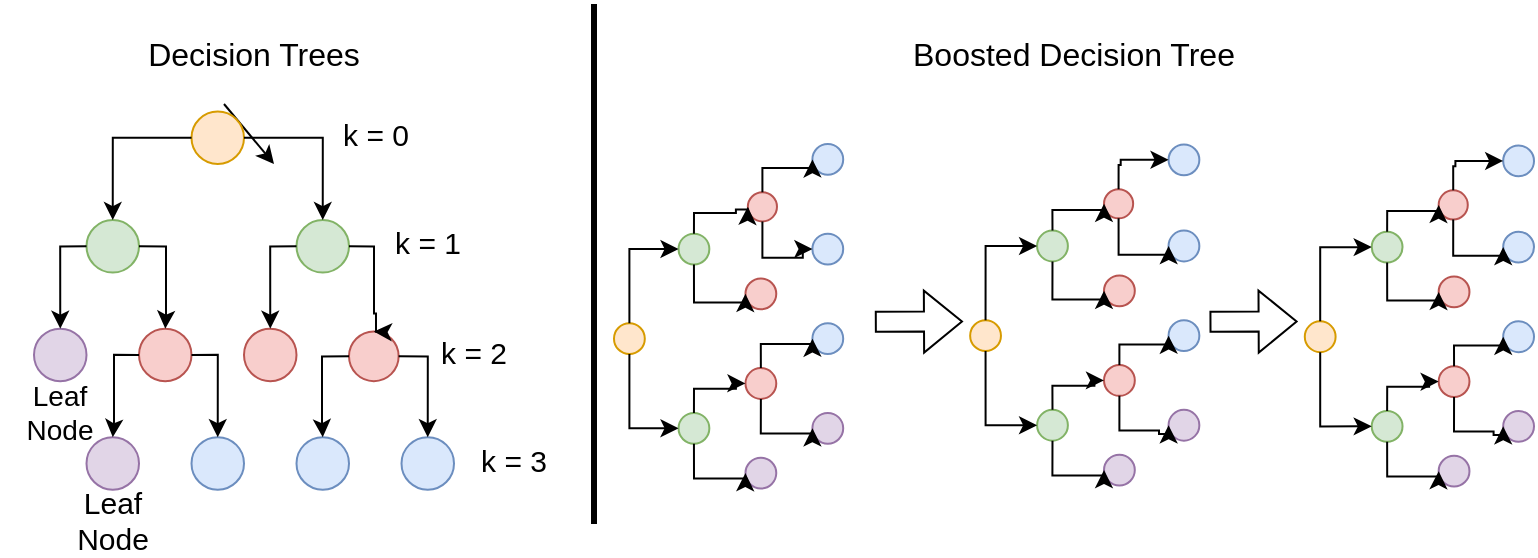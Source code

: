 <mxfile version="16.6.4" type="device"><diagram id="HzwsQO6eCA84i159iMPD" name="Page-1"><mxGraphModel dx="788" dy="533" grid="1" gridSize="10" guides="1" tooltips="1" connect="1" arrows="1" fold="1" page="1" pageScale="1" pageWidth="2339" pageHeight="3300" math="0" shadow="0"><root><mxCell id="0"/><mxCell id="1" parent="0"/><mxCell id="BdnCypoB5r8e5mtQJLkj-10" value="" style="endArrow=classic;html=1;rounded=0;exitX=0.5;exitY=1;exitDx=0;exitDy=0;entryX=0.5;entryY=0;entryDx=0;entryDy=0;" edge="1" parent="1" target="BdnCypoB5r8e5mtQJLkj-3"><mxGeometry width="50" height="50" relative="1" as="geometry"><mxPoint x="125" y="60" as="sourcePoint"/><mxPoint x="150" y="90" as="targetPoint"/></mxGeometry></mxCell><mxCell id="BdnCypoB5r8e5mtQJLkj-193" value="" style="group" vertex="1" connectable="0" parent="1"><mxGeometry x="320" y="80" width="460" height="179.07" as="geometry"/></mxCell><mxCell id="BdnCypoB5r8e5mtQJLkj-169" value="" style="shape=flexArrow;endArrow=classic;html=1;rounded=0;fontSize=14;" edge="1" parent="BdnCypoB5r8e5mtQJLkj-193"><mxGeometry width="50" height="50" relative="1" as="geometry"><mxPoint x="130.414" y="88.906" as="sourcePoint"/><mxPoint x="174.491" y="88.716" as="targetPoint"/></mxGeometry></mxCell><mxCell id="BdnCypoB5r8e5mtQJLkj-192" value="" style="shape=flexArrow;endArrow=classic;html=1;rounded=0;fontSize=14;" edge="1" parent="BdnCypoB5r8e5mtQJLkj-193"><mxGeometry width="50" height="50" relative="1" as="geometry"><mxPoint x="297.735" y="88.906" as="sourcePoint"/><mxPoint x="341.812" y="88.716" as="targetPoint"/></mxGeometry></mxCell><mxCell id="BdnCypoB5r8e5mtQJLkj-51" value="" style="ellipse;whiteSpace=wrap;html=1;aspect=fixed;fillColor=#ffe6cc;strokeColor=#d79b00;container=0;rotation=-90;" vertex="1" parent="BdnCypoB5r8e5mtQJLkj-193"><mxGeometry y="89.63" width="15.405" height="15.405" as="geometry"/></mxCell><mxCell id="BdnCypoB5r8e5mtQJLkj-52" value="" style="ellipse;whiteSpace=wrap;html=1;aspect=fixed;fillColor=#d5e8d4;strokeColor=#82b366;container=0;rotation=-90;" vertex="1" parent="BdnCypoB5r8e5mtQJLkj-193"><mxGeometry x="32.269" y="134.445" width="15.405" height="15.405" as="geometry"/></mxCell><mxCell id="BdnCypoB5r8e5mtQJLkj-53" style="edgeStyle=orthogonalEdgeStyle;rounded=0;orthogonalLoop=1;jettySize=auto;html=1;exitX=0;exitY=0.5;exitDx=0;exitDy=0;entryX=0.5;entryY=0;entryDx=0;entryDy=0;" edge="1" parent="BdnCypoB5r8e5mtQJLkj-193" source="BdnCypoB5r8e5mtQJLkj-51" target="BdnCypoB5r8e5mtQJLkj-52"><mxGeometry relative="1" as="geometry"/></mxCell><mxCell id="BdnCypoB5r8e5mtQJLkj-54" value="" style="ellipse;whiteSpace=wrap;html=1;aspect=fixed;fillColor=#d5e8d4;strokeColor=#82b366;container=0;rotation=-90;" vertex="1" parent="BdnCypoB5r8e5mtQJLkj-193"><mxGeometry x="32.269" y="44.815" width="15.405" height="15.405" as="geometry"/></mxCell><mxCell id="BdnCypoB5r8e5mtQJLkj-55" style="edgeStyle=orthogonalEdgeStyle;rounded=0;orthogonalLoop=1;jettySize=auto;html=1;exitX=1;exitY=0.5;exitDx=0;exitDy=0;entryX=0.5;entryY=0;entryDx=0;entryDy=0;" edge="1" parent="BdnCypoB5r8e5mtQJLkj-193" source="BdnCypoB5r8e5mtQJLkj-51" target="BdnCypoB5r8e5mtQJLkj-54"><mxGeometry relative="1" as="geometry"/></mxCell><mxCell id="BdnCypoB5r8e5mtQJLkj-56" value="" style="ellipse;whiteSpace=wrap;html=1;aspect=fixed;fillColor=#e1d5e7;strokeColor=#9673a6;container=0;rotation=-90;" vertex="1" parent="BdnCypoB5r8e5mtQJLkj-193"><mxGeometry x="65.733" y="156.852" width="15.405" height="15.405" as="geometry"/></mxCell><mxCell id="BdnCypoB5r8e5mtQJLkj-57" style="edgeStyle=orthogonalEdgeStyle;rounded=0;orthogonalLoop=1;jettySize=auto;html=1;exitX=0;exitY=0.5;exitDx=0;exitDy=0;entryX=0.5;entryY=0;entryDx=0;entryDy=0;" edge="1" parent="BdnCypoB5r8e5mtQJLkj-193" source="BdnCypoB5r8e5mtQJLkj-52" target="BdnCypoB5r8e5mtQJLkj-56"><mxGeometry relative="1" as="geometry"><Array as="points"><mxPoint x="40.635" y="167.194"/></Array></mxGeometry></mxCell><mxCell id="BdnCypoB5r8e5mtQJLkj-58" value="" style="ellipse;whiteSpace=wrap;html=1;aspect=fixed;strokeColor=#b85450;fillColor=#f8cecc;container=0;rotation=-90;" vertex="1" parent="BdnCypoB5r8e5mtQJLkj-193"><mxGeometry x="65.733" y="112.037" width="15.405" height="15.405" as="geometry"/></mxCell><mxCell id="BdnCypoB5r8e5mtQJLkj-59" style="edgeStyle=orthogonalEdgeStyle;rounded=0;orthogonalLoop=1;jettySize=auto;html=1;exitX=1;exitY=0.5;exitDx=0;exitDy=0;entryX=0.5;entryY=0;entryDx=0;entryDy=0;" edge="1" parent="BdnCypoB5r8e5mtQJLkj-193" source="BdnCypoB5r8e5mtQJLkj-52" target="BdnCypoB5r8e5mtQJLkj-58"><mxGeometry relative="1" as="geometry"><Array as="points"><mxPoint x="40.635" y="122.379"/><mxPoint x="60.952" y="122.379"/></Array></mxGeometry></mxCell><mxCell id="BdnCypoB5r8e5mtQJLkj-60" value="" style="ellipse;whiteSpace=wrap;html=1;aspect=fixed;fillColor=#f8cecc;strokeColor=#b85450;container=0;rotation=-90;" vertex="1" parent="BdnCypoB5r8e5mtQJLkj-193"><mxGeometry x="65.733" y="67.222" width="15.405" height="15.405" as="geometry"/></mxCell><mxCell id="BdnCypoB5r8e5mtQJLkj-61" style="edgeStyle=orthogonalEdgeStyle;rounded=0;orthogonalLoop=1;jettySize=auto;html=1;exitX=0;exitY=0.5;exitDx=0;exitDy=0;entryX=0.5;entryY=0;entryDx=0;entryDy=0;" edge="1" parent="BdnCypoB5r8e5mtQJLkj-193" source="BdnCypoB5r8e5mtQJLkj-54" target="BdnCypoB5r8e5mtQJLkj-60"><mxGeometry relative="1" as="geometry"><Array as="points"><mxPoint x="40.635" y="79.288"/></Array></mxGeometry></mxCell><mxCell id="BdnCypoB5r8e5mtQJLkj-62" value="" style="ellipse;whiteSpace=wrap;html=1;aspect=fixed;fillColor=#f8cecc;strokeColor=#b85450;container=0;rotation=-90;" vertex="1" parent="BdnCypoB5r8e5mtQJLkj-193"><mxGeometry x="66.928" y="24.131" width="14.566" height="14.566" as="geometry"/></mxCell><mxCell id="BdnCypoB5r8e5mtQJLkj-63" style="edgeStyle=orthogonalEdgeStyle;rounded=0;orthogonalLoop=1;jettySize=auto;html=1;exitX=1;exitY=0.5;exitDx=0;exitDy=0;entryX=0.5;entryY=0;entryDx=0;entryDy=0;" edge="1" parent="BdnCypoB5r8e5mtQJLkj-193" source="BdnCypoB5r8e5mtQJLkj-54" target="BdnCypoB5r8e5mtQJLkj-62"><mxGeometry relative="1" as="geometry"><Array as="points"><mxPoint x="40.635" y="34.473"/><mxPoint x="60.952" y="34.473"/><mxPoint x="60.952" y="32.749"/></Array></mxGeometry></mxCell><mxCell id="BdnCypoB5r8e5mtQJLkj-64" value="" style="ellipse;whiteSpace=wrap;html=1;aspect=fixed;fillColor=#dae8fc;strokeColor=#6c8ebf;container=0;rotation=-90;" vertex="1" parent="BdnCypoB5r8e5mtQJLkj-193"><mxGeometry x="99.197" y="44.815" width="15.405" height="15.405" as="geometry"/></mxCell><mxCell id="BdnCypoB5r8e5mtQJLkj-65" style="edgeStyle=orthogonalEdgeStyle;rounded=0;orthogonalLoop=1;jettySize=auto;html=1;exitX=0;exitY=0.5;exitDx=0;exitDy=0;entryX=0.5;entryY=0;entryDx=0;entryDy=0;" edge="1" parent="BdnCypoB5r8e5mtQJLkj-193" source="BdnCypoB5r8e5mtQJLkj-62" target="BdnCypoB5r8e5mtQJLkj-64"><mxGeometry relative="1" as="geometry"><Array as="points"><mxPoint x="74.099" y="56.88"/><mxPoint x="94.417" y="56.88"/></Array></mxGeometry></mxCell><mxCell id="BdnCypoB5r8e5mtQJLkj-66" value="" style="ellipse;whiteSpace=wrap;html=1;aspect=fixed;fillColor=#dae8fc;strokeColor=#6c8ebf;container=0;rotation=-90;" vertex="1" parent="BdnCypoB5r8e5mtQJLkj-193"><mxGeometry x="99.197" y="-1.225e-14" width="15.405" height="15.405" as="geometry"/></mxCell><mxCell id="BdnCypoB5r8e5mtQJLkj-67" style="edgeStyle=orthogonalEdgeStyle;rounded=0;orthogonalLoop=1;jettySize=auto;html=1;exitX=1;exitY=0.5;exitDx=0;exitDy=0;entryX=0.5;entryY=0;entryDx=0;entryDy=0;" edge="1" parent="BdnCypoB5r8e5mtQJLkj-193" source="BdnCypoB5r8e5mtQJLkj-62" target="BdnCypoB5r8e5mtQJLkj-66"><mxGeometry relative="1" as="geometry"><Array as="points"><mxPoint x="74.099" y="12.066"/></Array></mxGeometry></mxCell><mxCell id="BdnCypoB5r8e5mtQJLkj-68" value="" style="ellipse;whiteSpace=wrap;html=1;aspect=fixed;fillColor=#e1d5e7;strokeColor=#9673a6;container=0;rotation=-90;" vertex="1" parent="BdnCypoB5r8e5mtQJLkj-193"><mxGeometry x="99.197" y="134.445" width="15.405" height="15.405" as="geometry"/></mxCell><mxCell id="BdnCypoB5r8e5mtQJLkj-69" style="edgeStyle=orthogonalEdgeStyle;rounded=0;orthogonalLoop=1;jettySize=auto;html=1;exitX=0;exitY=0.5;exitDx=0;exitDy=0;entryX=0.5;entryY=0;entryDx=0;entryDy=0;" edge="1" parent="BdnCypoB5r8e5mtQJLkj-193" source="BdnCypoB5r8e5mtQJLkj-58" target="BdnCypoB5r8e5mtQJLkj-68"><mxGeometry relative="1" as="geometry"><Array as="points"><mxPoint x="74.099" y="144.787"/><mxPoint x="94.417" y="144.787"/><mxPoint x="94.417" y="144.787"/></Array></mxGeometry></mxCell><mxCell id="BdnCypoB5r8e5mtQJLkj-70" value="" style="ellipse;whiteSpace=wrap;html=1;aspect=fixed;fillColor=#dae8fc;strokeColor=#6c8ebf;container=0;rotation=-90;" vertex="1" parent="BdnCypoB5r8e5mtQJLkj-193"><mxGeometry x="99.197" y="89.63" width="15.405" height="15.405" as="geometry"/></mxCell><mxCell id="BdnCypoB5r8e5mtQJLkj-71" style="edgeStyle=orthogonalEdgeStyle;rounded=0;orthogonalLoop=1;jettySize=auto;html=1;exitX=1;exitY=0.5;exitDx=0;exitDy=0;entryX=0.5;entryY=0;entryDx=0;entryDy=0;" edge="1" parent="BdnCypoB5r8e5mtQJLkj-193" source="BdnCypoB5r8e5mtQJLkj-58" target="BdnCypoB5r8e5mtQJLkj-70"><mxGeometry relative="1" as="geometry"><Array as="points"><mxPoint x="74.099" y="99.972"/></Array></mxGeometry></mxCell><mxCell id="BdnCypoB5r8e5mtQJLkj-126" value="" style="ellipse;whiteSpace=wrap;html=1;aspect=fixed;fillColor=#ffe6cc;strokeColor=#d79b00;rotation=-90;container=0;" vertex="1" parent="BdnCypoB5r8e5mtQJLkj-193"><mxGeometry x="178.077" y="88.113" width="15.405" height="15.405" as="geometry"/></mxCell><mxCell id="BdnCypoB5r8e5mtQJLkj-127" value="" style="ellipse;whiteSpace=wrap;html=1;aspect=fixed;fillColor=#d5e8d4;strokeColor=#82b366;rotation=-90;container=0;" vertex="1" parent="BdnCypoB5r8e5mtQJLkj-193"><mxGeometry x="211.541" y="132.928" width="15.405" height="15.405" as="geometry"/></mxCell><mxCell id="BdnCypoB5r8e5mtQJLkj-128" style="edgeStyle=orthogonalEdgeStyle;rounded=0;orthogonalLoop=1;jettySize=auto;html=1;exitX=0;exitY=0.5;exitDx=0;exitDy=0;entryX=0.5;entryY=0;entryDx=0;entryDy=0;" edge="1" parent="BdnCypoB5r8e5mtQJLkj-193" source="BdnCypoB5r8e5mtQJLkj-126" target="BdnCypoB5r8e5mtQJLkj-127"><mxGeometry relative="1" as="geometry"/></mxCell><mxCell id="BdnCypoB5r8e5mtQJLkj-129" value="" style="ellipse;whiteSpace=wrap;html=1;aspect=fixed;fillColor=#d5e8d4;strokeColor=#82b366;rotation=-90;container=0;" vertex="1" parent="BdnCypoB5r8e5mtQJLkj-193"><mxGeometry x="211.541" y="43.298" width="15.405" height="15.405" as="geometry"/></mxCell><mxCell id="BdnCypoB5r8e5mtQJLkj-130" style="edgeStyle=orthogonalEdgeStyle;rounded=0;orthogonalLoop=1;jettySize=auto;html=1;exitX=1;exitY=0.5;exitDx=0;exitDy=0;entryX=0.5;entryY=0;entryDx=0;entryDy=0;" edge="1" parent="BdnCypoB5r8e5mtQJLkj-193" source="BdnCypoB5r8e5mtQJLkj-126" target="BdnCypoB5r8e5mtQJLkj-129"><mxGeometry relative="1" as="geometry"/></mxCell><mxCell id="BdnCypoB5r8e5mtQJLkj-131" value="" style="ellipse;whiteSpace=wrap;html=1;aspect=fixed;fillColor=#e1d5e7;strokeColor=#9673a6;rotation=-90;container=0;" vertex="1" parent="BdnCypoB5r8e5mtQJLkj-193"><mxGeometry x="245.005" y="155.335" width="15.405" height="15.405" as="geometry"/></mxCell><mxCell id="BdnCypoB5r8e5mtQJLkj-132" style="edgeStyle=orthogonalEdgeStyle;rounded=0;orthogonalLoop=1;jettySize=auto;html=1;exitX=0;exitY=0.5;exitDx=0;exitDy=0;entryX=0.5;entryY=0;entryDx=0;entryDy=0;" edge="1" parent="BdnCypoB5r8e5mtQJLkj-193" source="BdnCypoB5r8e5mtQJLkj-127" target="BdnCypoB5r8e5mtQJLkj-131"><mxGeometry relative="1" as="geometry"><Array as="points"><mxPoint x="219.907" y="165.677"/></Array></mxGeometry></mxCell><mxCell id="BdnCypoB5r8e5mtQJLkj-133" value="" style="ellipse;whiteSpace=wrap;html=1;aspect=fixed;strokeColor=#b85450;fillColor=#f8cecc;rotation=-90;container=0;" vertex="1" parent="BdnCypoB5r8e5mtQJLkj-193"><mxGeometry x="245.005" y="110.52" width="15.405" height="15.405" as="geometry"/></mxCell><mxCell id="BdnCypoB5r8e5mtQJLkj-134" style="edgeStyle=orthogonalEdgeStyle;rounded=0;orthogonalLoop=1;jettySize=auto;html=1;exitX=1;exitY=0.5;exitDx=0;exitDy=0;entryX=0.5;entryY=0;entryDx=0;entryDy=0;" edge="1" parent="BdnCypoB5r8e5mtQJLkj-193" source="BdnCypoB5r8e5mtQJLkj-127" target="BdnCypoB5r8e5mtQJLkj-133"><mxGeometry relative="1" as="geometry"><Array as="points"><mxPoint x="219.907" y="120.862"/><mxPoint x="240.224" y="120.862"/></Array></mxGeometry></mxCell><mxCell id="BdnCypoB5r8e5mtQJLkj-135" value="" style="ellipse;whiteSpace=wrap;html=1;aspect=fixed;fillColor=#f8cecc;strokeColor=#b85450;rotation=-90;container=0;" vertex="1" parent="BdnCypoB5r8e5mtQJLkj-193"><mxGeometry x="245.005" y="65.706" width="15.405" height="15.405" as="geometry"/></mxCell><mxCell id="BdnCypoB5r8e5mtQJLkj-136" style="edgeStyle=orthogonalEdgeStyle;rounded=0;orthogonalLoop=1;jettySize=auto;html=1;exitX=0;exitY=0.5;exitDx=0;exitDy=0;entryX=0.5;entryY=0;entryDx=0;entryDy=0;" edge="1" parent="BdnCypoB5r8e5mtQJLkj-193" source="BdnCypoB5r8e5mtQJLkj-129" target="BdnCypoB5r8e5mtQJLkj-135"><mxGeometry relative="1" as="geometry"><Array as="points"><mxPoint x="219.907" y="77.771"/></Array></mxGeometry></mxCell><mxCell id="BdnCypoB5r8e5mtQJLkj-137" value="" style="ellipse;whiteSpace=wrap;html=1;aspect=fixed;fillColor=#f8cecc;strokeColor=#b85450;rotation=-90;container=0;" vertex="1" parent="BdnCypoB5r8e5mtQJLkj-193"><mxGeometry x="245.005" y="22.614" width="14.566" height="14.566" as="geometry"/></mxCell><mxCell id="BdnCypoB5r8e5mtQJLkj-138" style="edgeStyle=orthogonalEdgeStyle;rounded=0;orthogonalLoop=1;jettySize=auto;html=1;exitX=1;exitY=0.5;exitDx=0;exitDy=0;entryX=0.5;entryY=0;entryDx=0;entryDy=0;" edge="1" parent="BdnCypoB5r8e5mtQJLkj-193" source="BdnCypoB5r8e5mtQJLkj-129" target="BdnCypoB5r8e5mtQJLkj-137"><mxGeometry relative="1" as="geometry"><Array as="points"><mxPoint x="219.907" y="32.956"/><mxPoint x="240.224" y="32.956"/><mxPoint x="240.224" y="32.956"/></Array></mxGeometry></mxCell><mxCell id="BdnCypoB5r8e5mtQJLkj-139" value="" style="ellipse;whiteSpace=wrap;html=1;aspect=fixed;fillColor=#dae8fc;strokeColor=#6c8ebf;rotation=-90;container=0;" vertex="1" parent="BdnCypoB5r8e5mtQJLkj-193"><mxGeometry x="277.274" y="43.298" width="15.405" height="15.405" as="geometry"/></mxCell><mxCell id="BdnCypoB5r8e5mtQJLkj-140" style="edgeStyle=orthogonalEdgeStyle;rounded=0;orthogonalLoop=1;jettySize=auto;html=1;exitX=0;exitY=0.5;exitDx=0;exitDy=0;entryX=0.5;entryY=0;entryDx=0;entryDy=0;" edge="1" parent="BdnCypoB5r8e5mtQJLkj-193" source="BdnCypoB5r8e5mtQJLkj-137" target="BdnCypoB5r8e5mtQJLkj-139"><mxGeometry relative="1" as="geometry"><Array as="points"><mxPoint x="253.371" y="55.364"/><mxPoint x="272.493" y="55.364"/></Array></mxGeometry></mxCell><mxCell id="BdnCypoB5r8e5mtQJLkj-141" value="" style="ellipse;whiteSpace=wrap;html=1;aspect=fixed;fillColor=#dae8fc;strokeColor=#6c8ebf;rotation=-90;container=0;" vertex="1" parent="BdnCypoB5r8e5mtQJLkj-193"><mxGeometry x="277.274" y="0.207" width="15.405" height="15.405" as="geometry"/></mxCell><mxCell id="BdnCypoB5r8e5mtQJLkj-142" style="edgeStyle=orthogonalEdgeStyle;rounded=0;orthogonalLoop=1;jettySize=auto;html=1;exitX=1;exitY=0.5;exitDx=0;exitDy=0;entryX=0.5;entryY=0;entryDx=0;entryDy=0;" edge="1" parent="BdnCypoB5r8e5mtQJLkj-193" source="BdnCypoB5r8e5mtQJLkj-137" target="BdnCypoB5r8e5mtQJLkj-141"><mxGeometry relative="1" as="geometry"><Array as="points"><mxPoint x="253.371" y="10.549"/></Array></mxGeometry></mxCell><mxCell id="BdnCypoB5r8e5mtQJLkj-143" value="" style="ellipse;whiteSpace=wrap;html=1;aspect=fixed;fillColor=#e1d5e7;strokeColor=#9673a6;rotation=-90;container=0;" vertex="1" parent="BdnCypoB5r8e5mtQJLkj-193"><mxGeometry x="277.274" y="132.928" width="15.405" height="15.405" as="geometry"/></mxCell><mxCell id="BdnCypoB5r8e5mtQJLkj-144" style="edgeStyle=orthogonalEdgeStyle;rounded=0;orthogonalLoop=1;jettySize=auto;html=1;exitX=0;exitY=0.5;exitDx=0;exitDy=0;entryX=0.5;entryY=0;entryDx=0;entryDy=0;" edge="1" parent="BdnCypoB5r8e5mtQJLkj-193" source="BdnCypoB5r8e5mtQJLkj-133" target="BdnCypoB5r8e5mtQJLkj-143"><mxGeometry relative="1" as="geometry"><Array as="points"><mxPoint x="253.371" y="143.27"/><mxPoint x="272.493" y="143.27"/><mxPoint x="272.493" y="144.993"/></Array></mxGeometry></mxCell><mxCell id="BdnCypoB5r8e5mtQJLkj-145" value="" style="ellipse;whiteSpace=wrap;html=1;aspect=fixed;fillColor=#dae8fc;strokeColor=#6c8ebf;rotation=-90;container=0;" vertex="1" parent="BdnCypoB5r8e5mtQJLkj-193"><mxGeometry x="277.274" y="88.113" width="15.405" height="15.405" as="geometry"/></mxCell><mxCell id="BdnCypoB5r8e5mtQJLkj-146" style="edgeStyle=orthogonalEdgeStyle;rounded=0;orthogonalLoop=1;jettySize=auto;html=1;exitX=1;exitY=0.5;exitDx=0;exitDy=0;entryX=0.5;entryY=0;entryDx=0;entryDy=0;" edge="1" parent="BdnCypoB5r8e5mtQJLkj-193" source="BdnCypoB5r8e5mtQJLkj-133" target="BdnCypoB5r8e5mtQJLkj-145"><mxGeometry relative="1" as="geometry"><Array as="points"><mxPoint x="253.371" y="100.179"/></Array></mxGeometry></mxCell><mxCell id="BdnCypoB5r8e5mtQJLkj-148" value="" style="ellipse;whiteSpace=wrap;html=1;aspect=fixed;fillColor=#ffe6cc;strokeColor=#d79b00;rotation=-90;container=0;" vertex="1" parent="BdnCypoB5r8e5mtQJLkj-193"><mxGeometry x="345.397" y="88.665" width="15.405" height="15.405" as="geometry"/></mxCell><mxCell id="BdnCypoB5r8e5mtQJLkj-149" value="" style="ellipse;whiteSpace=wrap;html=1;aspect=fixed;fillColor=#d5e8d4;strokeColor=#82b366;rotation=-90;container=0;" vertex="1" parent="BdnCypoB5r8e5mtQJLkj-193"><mxGeometry x="378.861" y="133.479" width="15.405" height="15.405" as="geometry"/></mxCell><mxCell id="BdnCypoB5r8e5mtQJLkj-150" style="edgeStyle=orthogonalEdgeStyle;rounded=0;orthogonalLoop=1;jettySize=auto;html=1;exitX=0;exitY=0.5;exitDx=0;exitDy=0;entryX=0.5;entryY=0;entryDx=0;entryDy=0;" edge="1" parent="BdnCypoB5r8e5mtQJLkj-193" source="BdnCypoB5r8e5mtQJLkj-148" target="BdnCypoB5r8e5mtQJLkj-149"><mxGeometry relative="1" as="geometry"/></mxCell><mxCell id="BdnCypoB5r8e5mtQJLkj-151" value="" style="ellipse;whiteSpace=wrap;html=1;aspect=fixed;fillColor=#d5e8d4;strokeColor=#82b366;rotation=-90;container=0;" vertex="1" parent="BdnCypoB5r8e5mtQJLkj-193"><mxGeometry x="378.861" y="43.85" width="15.405" height="15.405" as="geometry"/></mxCell><mxCell id="BdnCypoB5r8e5mtQJLkj-152" style="edgeStyle=orthogonalEdgeStyle;rounded=0;orthogonalLoop=1;jettySize=auto;html=1;exitX=1;exitY=0.5;exitDx=0;exitDy=0;entryX=0.5;entryY=0;entryDx=0;entryDy=0;" edge="1" parent="BdnCypoB5r8e5mtQJLkj-193" source="BdnCypoB5r8e5mtQJLkj-148" target="BdnCypoB5r8e5mtQJLkj-151"><mxGeometry relative="1" as="geometry"/></mxCell><mxCell id="BdnCypoB5r8e5mtQJLkj-153" value="" style="ellipse;whiteSpace=wrap;html=1;aspect=fixed;fillColor=#e1d5e7;strokeColor=#9673a6;rotation=-90;container=0;" vertex="1" parent="BdnCypoB5r8e5mtQJLkj-193"><mxGeometry x="412.326" y="155.887" width="15.405" height="15.405" as="geometry"/></mxCell><mxCell id="BdnCypoB5r8e5mtQJLkj-154" style="edgeStyle=orthogonalEdgeStyle;rounded=0;orthogonalLoop=1;jettySize=auto;html=1;exitX=0;exitY=0.5;exitDx=0;exitDy=0;entryX=0.5;entryY=0;entryDx=0;entryDy=0;" edge="1" parent="BdnCypoB5r8e5mtQJLkj-193" source="BdnCypoB5r8e5mtQJLkj-149" target="BdnCypoB5r8e5mtQJLkj-153"><mxGeometry relative="1" as="geometry"><Array as="points"><mxPoint x="387.228" y="166.229"/></Array></mxGeometry></mxCell><mxCell id="BdnCypoB5r8e5mtQJLkj-155" value="" style="ellipse;whiteSpace=wrap;html=1;aspect=fixed;strokeColor=#b85450;fillColor=#f8cecc;rotation=-90;container=0;" vertex="1" parent="BdnCypoB5r8e5mtQJLkj-193"><mxGeometry x="412.326" y="111.072" width="15.405" height="15.405" as="geometry"/></mxCell><mxCell id="BdnCypoB5r8e5mtQJLkj-156" style="edgeStyle=orthogonalEdgeStyle;rounded=0;orthogonalLoop=1;jettySize=auto;html=1;exitX=1;exitY=0.5;exitDx=0;exitDy=0;entryX=0.5;entryY=0;entryDx=0;entryDy=0;" edge="1" parent="BdnCypoB5r8e5mtQJLkj-193" source="BdnCypoB5r8e5mtQJLkj-149" target="BdnCypoB5r8e5mtQJLkj-155"><mxGeometry relative="1" as="geometry"><Array as="points"><mxPoint x="387.228" y="121.414"/><mxPoint x="407.545" y="121.414"/></Array></mxGeometry></mxCell><mxCell id="BdnCypoB5r8e5mtQJLkj-157" value="" style="ellipse;whiteSpace=wrap;html=1;aspect=fixed;fillColor=#f8cecc;strokeColor=#b85450;rotation=-90;container=0;" vertex="1" parent="BdnCypoB5r8e5mtQJLkj-193"><mxGeometry x="412.326" y="66.257" width="15.405" height="15.405" as="geometry"/></mxCell><mxCell id="BdnCypoB5r8e5mtQJLkj-158" style="edgeStyle=orthogonalEdgeStyle;rounded=0;orthogonalLoop=1;jettySize=auto;html=1;exitX=0;exitY=0.5;exitDx=0;exitDy=0;entryX=0.5;entryY=0;entryDx=0;entryDy=0;" edge="1" parent="BdnCypoB5r8e5mtQJLkj-193" source="BdnCypoB5r8e5mtQJLkj-151" target="BdnCypoB5r8e5mtQJLkj-157"><mxGeometry relative="1" as="geometry"><Array as="points"><mxPoint x="387.228" y="78.323"/></Array></mxGeometry></mxCell><mxCell id="BdnCypoB5r8e5mtQJLkj-159" value="" style="ellipse;whiteSpace=wrap;html=1;aspect=fixed;fillColor=#f8cecc;strokeColor=#b85450;rotation=-90;container=0;" vertex="1" parent="BdnCypoB5r8e5mtQJLkj-193"><mxGeometry x="412.326" y="23.166" width="14.566" height="14.566" as="geometry"/></mxCell><mxCell id="BdnCypoB5r8e5mtQJLkj-160" style="edgeStyle=orthogonalEdgeStyle;rounded=0;orthogonalLoop=1;jettySize=auto;html=1;exitX=1;exitY=0.5;exitDx=0;exitDy=0;entryX=0.5;entryY=0;entryDx=0;entryDy=0;" edge="1" parent="BdnCypoB5r8e5mtQJLkj-193" source="BdnCypoB5r8e5mtQJLkj-151" target="BdnCypoB5r8e5mtQJLkj-159"><mxGeometry relative="1" as="geometry"><Array as="points"><mxPoint x="387.228" y="33.508"/><mxPoint x="407.545" y="33.508"/><mxPoint x="407.545" y="33.508"/></Array></mxGeometry></mxCell><mxCell id="BdnCypoB5r8e5mtQJLkj-161" value="" style="ellipse;whiteSpace=wrap;html=1;aspect=fixed;fillColor=#dae8fc;strokeColor=#6c8ebf;rotation=-90;container=0;" vertex="1" parent="BdnCypoB5r8e5mtQJLkj-193"><mxGeometry x="444.595" y="43.85" width="15.405" height="15.405" as="geometry"/></mxCell><mxCell id="BdnCypoB5r8e5mtQJLkj-162" style="edgeStyle=orthogonalEdgeStyle;rounded=0;orthogonalLoop=1;jettySize=auto;html=1;exitX=0;exitY=0.5;exitDx=0;exitDy=0;entryX=0.5;entryY=0;entryDx=0;entryDy=0;" edge="1" parent="BdnCypoB5r8e5mtQJLkj-193" source="BdnCypoB5r8e5mtQJLkj-159" target="BdnCypoB5r8e5mtQJLkj-161"><mxGeometry relative="1" as="geometry"><Array as="points"><mxPoint x="420.692" y="55.915"/><mxPoint x="439.814" y="55.915"/></Array></mxGeometry></mxCell><mxCell id="BdnCypoB5r8e5mtQJLkj-163" value="" style="ellipse;whiteSpace=wrap;html=1;aspect=fixed;fillColor=#dae8fc;strokeColor=#6c8ebf;rotation=-90;container=0;" vertex="1" parent="BdnCypoB5r8e5mtQJLkj-193"><mxGeometry x="444.595" y="0.758" width="15.405" height="15.405" as="geometry"/></mxCell><mxCell id="BdnCypoB5r8e5mtQJLkj-164" style="edgeStyle=orthogonalEdgeStyle;rounded=0;orthogonalLoop=1;jettySize=auto;html=1;exitX=1;exitY=0.5;exitDx=0;exitDy=0;entryX=0.5;entryY=0;entryDx=0;entryDy=0;" edge="1" parent="BdnCypoB5r8e5mtQJLkj-193" source="BdnCypoB5r8e5mtQJLkj-159" target="BdnCypoB5r8e5mtQJLkj-163"><mxGeometry relative="1" as="geometry"><Array as="points"><mxPoint x="420.692" y="11.1"/></Array></mxGeometry></mxCell><mxCell id="BdnCypoB5r8e5mtQJLkj-165" value="" style="ellipse;whiteSpace=wrap;html=1;aspect=fixed;fillColor=#e1d5e7;strokeColor=#9673a6;rotation=-90;container=0;" vertex="1" parent="BdnCypoB5r8e5mtQJLkj-193"><mxGeometry x="444.595" y="133.479" width="15.405" height="15.405" as="geometry"/></mxCell><mxCell id="BdnCypoB5r8e5mtQJLkj-166" style="edgeStyle=orthogonalEdgeStyle;rounded=0;orthogonalLoop=1;jettySize=auto;html=1;exitX=0;exitY=0.5;exitDx=0;exitDy=0;entryX=0.5;entryY=0;entryDx=0;entryDy=0;" edge="1" parent="BdnCypoB5r8e5mtQJLkj-193" source="BdnCypoB5r8e5mtQJLkj-155" target="BdnCypoB5r8e5mtQJLkj-165"><mxGeometry relative="1" as="geometry"><Array as="points"><mxPoint x="420.692" y="143.821"/><mxPoint x="439.814" y="143.821"/><mxPoint x="439.814" y="145.545"/></Array></mxGeometry></mxCell><mxCell id="BdnCypoB5r8e5mtQJLkj-167" value="" style="ellipse;whiteSpace=wrap;html=1;aspect=fixed;fillColor=#dae8fc;strokeColor=#6c8ebf;rotation=-90;container=0;" vertex="1" parent="BdnCypoB5r8e5mtQJLkj-193"><mxGeometry x="444.595" y="88.665" width="15.405" height="15.405" as="geometry"/></mxCell><mxCell id="BdnCypoB5r8e5mtQJLkj-168" style="edgeStyle=orthogonalEdgeStyle;rounded=0;orthogonalLoop=1;jettySize=auto;html=1;exitX=1;exitY=0.5;exitDx=0;exitDy=0;entryX=0.5;entryY=0;entryDx=0;entryDy=0;" edge="1" parent="BdnCypoB5r8e5mtQJLkj-193" source="BdnCypoB5r8e5mtQJLkj-155" target="BdnCypoB5r8e5mtQJLkj-167"><mxGeometry relative="1" as="geometry"><Array as="points"><mxPoint x="420.692" y="100.73"/></Array></mxGeometry></mxCell><mxCell id="BdnCypoB5r8e5mtQJLkj-194" value="" style="endArrow=none;html=1;rounded=0;fontSize=14;strokeWidth=3;" edge="1" parent="1"><mxGeometry width="50" height="50" relative="1" as="geometry"><mxPoint x="310" y="270" as="sourcePoint"/><mxPoint x="310" y="10" as="targetPoint"/></mxGeometry></mxCell><mxCell id="BdnCypoB5r8e5mtQJLkj-195" value="" style="group" vertex="1" connectable="0" parent="1"><mxGeometry x="13.12" y="60" width="286.88" height="222.86" as="geometry"/></mxCell><mxCell id="BdnCypoB5r8e5mtQJLkj-12" value="" style="ellipse;whiteSpace=wrap;html=1;aspect=fixed;fillColor=#ffe6cc;strokeColor=#d79b00;" vertex="1" parent="BdnCypoB5r8e5mtQJLkj-195"><mxGeometry x="95.63" y="3.75" width="26.25" height="26.25" as="geometry"/></mxCell><mxCell id="BdnCypoB5r8e5mtQJLkj-14" value="" style="ellipse;whiteSpace=wrap;html=1;aspect=fixed;fillColor=#d5e8d4;strokeColor=#82b366;" vertex="1" parent="BdnCypoB5r8e5mtQJLkj-195"><mxGeometry x="43.13" y="58.036" width="26.25" height="26.25" as="geometry"/></mxCell><mxCell id="BdnCypoB5r8e5mtQJLkj-30" style="edgeStyle=orthogonalEdgeStyle;rounded=0;orthogonalLoop=1;jettySize=auto;html=1;exitX=0;exitY=0.5;exitDx=0;exitDy=0;entryX=0.5;entryY=0;entryDx=0;entryDy=0;" edge="1" parent="BdnCypoB5r8e5mtQJLkj-195" source="BdnCypoB5r8e5mtQJLkj-12" target="BdnCypoB5r8e5mtQJLkj-14"><mxGeometry relative="1" as="geometry"/></mxCell><mxCell id="BdnCypoB5r8e5mtQJLkj-15" value="" style="ellipse;whiteSpace=wrap;html=1;aspect=fixed;fillColor=#d5e8d4;strokeColor=#82b366;" vertex="1" parent="BdnCypoB5r8e5mtQJLkj-195"><mxGeometry x="148.13" y="58.036" width="26.25" height="26.25" as="geometry"/></mxCell><mxCell id="BdnCypoB5r8e5mtQJLkj-31" style="edgeStyle=orthogonalEdgeStyle;rounded=0;orthogonalLoop=1;jettySize=auto;html=1;exitX=1;exitY=0.5;exitDx=0;exitDy=0;entryX=0.5;entryY=0;entryDx=0;entryDy=0;" edge="1" parent="BdnCypoB5r8e5mtQJLkj-195" source="BdnCypoB5r8e5mtQJLkj-12" target="BdnCypoB5r8e5mtQJLkj-15"><mxGeometry relative="1" as="geometry"/></mxCell><mxCell id="BdnCypoB5r8e5mtQJLkj-16" value="" style="ellipse;whiteSpace=wrap;html=1;aspect=fixed;fillColor=#e1d5e7;strokeColor=#9673a6;" vertex="1" parent="BdnCypoB5r8e5mtQJLkj-195"><mxGeometry x="16.88" y="112.321" width="26.25" height="26.25" as="geometry"/></mxCell><mxCell id="BdnCypoB5r8e5mtQJLkj-32" style="edgeStyle=orthogonalEdgeStyle;rounded=0;orthogonalLoop=1;jettySize=auto;html=1;exitX=0;exitY=0.5;exitDx=0;exitDy=0;entryX=0.5;entryY=0;entryDx=0;entryDy=0;" edge="1" parent="BdnCypoB5r8e5mtQJLkj-195" source="BdnCypoB5r8e5mtQJLkj-14" target="BdnCypoB5r8e5mtQJLkj-16"><mxGeometry relative="1" as="geometry"><Array as="points"><mxPoint x="29.88" y="70.75"/></Array></mxGeometry></mxCell><mxCell id="BdnCypoB5r8e5mtQJLkj-17" value="" style="ellipse;whiteSpace=wrap;html=1;aspect=fixed;strokeColor=#b85450;fillColor=#f8cecc;" vertex="1" parent="BdnCypoB5r8e5mtQJLkj-195"><mxGeometry x="69.38" y="112.321" width="26.25" height="26.25" as="geometry"/></mxCell><mxCell id="BdnCypoB5r8e5mtQJLkj-33" style="edgeStyle=orthogonalEdgeStyle;rounded=0;orthogonalLoop=1;jettySize=auto;html=1;exitX=1;exitY=0.5;exitDx=0;exitDy=0;entryX=0.5;entryY=0;entryDx=0;entryDy=0;" edge="1" parent="BdnCypoB5r8e5mtQJLkj-195" source="BdnCypoB5r8e5mtQJLkj-14" target="BdnCypoB5r8e5mtQJLkj-17"><mxGeometry relative="1" as="geometry"><Array as="points"><mxPoint x="82.88" y="70.75"/><mxPoint x="82.88" y="104.75"/></Array></mxGeometry></mxCell><mxCell id="BdnCypoB5r8e5mtQJLkj-18" value="" style="ellipse;whiteSpace=wrap;html=1;aspect=fixed;fillColor=#f8cecc;strokeColor=#b85450;" vertex="1" parent="BdnCypoB5r8e5mtQJLkj-195"><mxGeometry x="121.88" y="112.321" width="26.25" height="26.25" as="geometry"/></mxCell><mxCell id="BdnCypoB5r8e5mtQJLkj-36" style="edgeStyle=orthogonalEdgeStyle;rounded=0;orthogonalLoop=1;jettySize=auto;html=1;exitX=0;exitY=0.5;exitDx=0;exitDy=0;entryX=0.5;entryY=0;entryDx=0;entryDy=0;" edge="1" parent="BdnCypoB5r8e5mtQJLkj-195" source="BdnCypoB5r8e5mtQJLkj-15" target="BdnCypoB5r8e5mtQJLkj-18"><mxGeometry relative="1" as="geometry"><Array as="points"><mxPoint x="134.88" y="70.75"/></Array></mxGeometry></mxCell><mxCell id="BdnCypoB5r8e5mtQJLkj-19" value="" style="ellipse;whiteSpace=wrap;html=1;aspect=fixed;fillColor=#f8cecc;strokeColor=#b85450;" vertex="1" parent="BdnCypoB5r8e5mtQJLkj-195"><mxGeometry x="174.38" y="113.75" width="24.82" height="24.82" as="geometry"/></mxCell><mxCell id="BdnCypoB5r8e5mtQJLkj-37" style="edgeStyle=orthogonalEdgeStyle;rounded=0;orthogonalLoop=1;jettySize=auto;html=1;exitX=1;exitY=0.5;exitDx=0;exitDy=0;entryX=0.5;entryY=0;entryDx=0;entryDy=0;" edge="1" parent="BdnCypoB5r8e5mtQJLkj-195" source="BdnCypoB5r8e5mtQJLkj-15" target="BdnCypoB5r8e5mtQJLkj-19"><mxGeometry relative="1" as="geometry"><Array as="points"><mxPoint x="186.88" y="70.75"/><mxPoint x="186.88" y="104.75"/><mxPoint x="187.88" y="104.75"/></Array></mxGeometry></mxCell><mxCell id="BdnCypoB5r8e5mtQJLkj-20" value="" style="ellipse;whiteSpace=wrap;html=1;aspect=fixed;fillColor=#dae8fc;strokeColor=#6c8ebf;" vertex="1" parent="BdnCypoB5r8e5mtQJLkj-195"><mxGeometry x="148.13" y="166.607" width="26.25" height="26.25" as="geometry"/></mxCell><mxCell id="BdnCypoB5r8e5mtQJLkj-39" style="edgeStyle=orthogonalEdgeStyle;rounded=0;orthogonalLoop=1;jettySize=auto;html=1;exitX=0;exitY=0.5;exitDx=0;exitDy=0;entryX=0.5;entryY=0;entryDx=0;entryDy=0;" edge="1" parent="BdnCypoB5r8e5mtQJLkj-195" source="BdnCypoB5r8e5mtQJLkj-19" target="BdnCypoB5r8e5mtQJLkj-20"><mxGeometry relative="1" as="geometry"><Array as="points"><mxPoint x="160.88" y="125.75"/><mxPoint x="160.88" y="158.75"/></Array></mxGeometry></mxCell><mxCell id="BdnCypoB5r8e5mtQJLkj-21" value="" style="ellipse;whiteSpace=wrap;html=1;aspect=fixed;fillColor=#dae8fc;strokeColor=#6c8ebf;" vertex="1" parent="BdnCypoB5r8e5mtQJLkj-195"><mxGeometry x="200.63" y="166.607" width="26.25" height="26.25" as="geometry"/></mxCell><mxCell id="BdnCypoB5r8e5mtQJLkj-40" style="edgeStyle=orthogonalEdgeStyle;rounded=0;orthogonalLoop=1;jettySize=auto;html=1;exitX=1;exitY=0.5;exitDx=0;exitDy=0;entryX=0.5;entryY=0;entryDx=0;entryDy=0;" edge="1" parent="BdnCypoB5r8e5mtQJLkj-195" source="BdnCypoB5r8e5mtQJLkj-19" target="BdnCypoB5r8e5mtQJLkj-21"><mxGeometry relative="1" as="geometry"><Array as="points"><mxPoint x="213.88" y="125.75"/></Array></mxGeometry></mxCell><mxCell id="BdnCypoB5r8e5mtQJLkj-22" value="" style="ellipse;whiteSpace=wrap;html=1;aspect=fixed;fillColor=#e1d5e7;strokeColor=#9673a6;" vertex="1" parent="BdnCypoB5r8e5mtQJLkj-195"><mxGeometry x="43.13" y="166.607" width="26.25" height="26.25" as="geometry"/></mxCell><mxCell id="BdnCypoB5r8e5mtQJLkj-34" style="edgeStyle=orthogonalEdgeStyle;rounded=0;orthogonalLoop=1;jettySize=auto;html=1;exitX=0;exitY=0.5;exitDx=0;exitDy=0;entryX=0.5;entryY=0;entryDx=0;entryDy=0;" edge="1" parent="BdnCypoB5r8e5mtQJLkj-195" source="BdnCypoB5r8e5mtQJLkj-17" target="BdnCypoB5r8e5mtQJLkj-22"><mxGeometry relative="1" as="geometry"><Array as="points"><mxPoint x="56.88" y="125.75"/><mxPoint x="56.88" y="158.75"/><mxPoint x="55.88" y="158.75"/></Array></mxGeometry></mxCell><mxCell id="BdnCypoB5r8e5mtQJLkj-23" value="" style="ellipse;whiteSpace=wrap;html=1;aspect=fixed;fillColor=#dae8fc;strokeColor=#6c8ebf;" vertex="1" parent="BdnCypoB5r8e5mtQJLkj-195"><mxGeometry x="95.63" y="166.607" width="26.25" height="26.25" as="geometry"/></mxCell><mxCell id="BdnCypoB5r8e5mtQJLkj-35" style="edgeStyle=orthogonalEdgeStyle;rounded=0;orthogonalLoop=1;jettySize=auto;html=1;exitX=1;exitY=0.5;exitDx=0;exitDy=0;entryX=0.5;entryY=0;entryDx=0;entryDy=0;" edge="1" parent="BdnCypoB5r8e5mtQJLkj-195" source="BdnCypoB5r8e5mtQJLkj-17" target="BdnCypoB5r8e5mtQJLkj-23"><mxGeometry relative="1" as="geometry"><Array as="points"><mxPoint x="108.88" y="125.75"/></Array></mxGeometry></mxCell><mxCell id="BdnCypoB5r8e5mtQJLkj-43" value="&lt;font style=&quot;font-size: 15px&quot;&gt;k = 0&lt;/font&gt;" style="text;html=1;strokeColor=none;fillColor=none;align=center;verticalAlign=middle;whiteSpace=wrap;rounded=0;" vertex="1" parent="BdnCypoB5r8e5mtQJLkj-195"><mxGeometry x="157.51" width="60" height="30" as="geometry"/></mxCell><mxCell id="BdnCypoB5r8e5mtQJLkj-46" value="&lt;font style=&quot;font-size: 15px&quot;&gt;k = 1&lt;br&gt;&lt;/font&gt;" style="text;html=1;strokeColor=none;fillColor=none;align=center;verticalAlign=middle;whiteSpace=wrap;rounded=0;" vertex="1" parent="BdnCypoB5r8e5mtQJLkj-195"><mxGeometry x="183.75" y="54.29" width="60" height="30" as="geometry"/></mxCell><mxCell id="BdnCypoB5r8e5mtQJLkj-47" value="&lt;font style=&quot;font-size: 15px&quot;&gt;k = 2&lt;br&gt;&lt;/font&gt;" style="text;html=1;strokeColor=none;fillColor=none;align=center;verticalAlign=middle;whiteSpace=wrap;rounded=0;" vertex="1" parent="BdnCypoB5r8e5mtQJLkj-195"><mxGeometry x="206.88" y="108.57" width="60" height="30" as="geometry"/></mxCell><mxCell id="BdnCypoB5r8e5mtQJLkj-48" value="&lt;font style=&quot;font-size: 15px&quot;&gt;k = 3&lt;br&gt;&lt;/font&gt;" style="text;html=1;strokeColor=none;fillColor=none;align=center;verticalAlign=middle;whiteSpace=wrap;rounded=0;" vertex="1" parent="BdnCypoB5r8e5mtQJLkj-195"><mxGeometry x="226.88" y="162.86" width="60" height="30" as="geometry"/></mxCell><mxCell id="BdnCypoB5r8e5mtQJLkj-49" value="Leaf Node" style="text;html=1;strokeColor=none;fillColor=none;align=center;verticalAlign=middle;whiteSpace=wrap;rounded=0;fontSize=15;" vertex="1" parent="BdnCypoB5r8e5mtQJLkj-195"><mxGeometry x="20.95" y="192.86" width="70.62" height="30" as="geometry"/></mxCell><mxCell id="BdnCypoB5r8e5mtQJLkj-50" value="&lt;font style=&quot;font-size: 14px&quot;&gt;Leaf Node&lt;/font&gt;" style="text;html=1;strokeColor=none;fillColor=none;align=center;verticalAlign=middle;whiteSpace=wrap;rounded=0;" vertex="1" parent="BdnCypoB5r8e5mtQJLkj-195"><mxGeometry y="138.57" width="60" height="30" as="geometry"/></mxCell><mxCell id="BdnCypoB5r8e5mtQJLkj-196" value="&lt;font style=&quot;font-size: 16px&quot;&gt;Boosted Decision Tree&lt;/font&gt;" style="text;html=1;strokeColor=none;fillColor=none;align=center;verticalAlign=middle;whiteSpace=wrap;rounded=0;fontSize=14;" vertex="1" parent="1"><mxGeometry x="450" y="20" width="200" height="30" as="geometry"/></mxCell><mxCell id="BdnCypoB5r8e5mtQJLkj-197" value="&lt;font style=&quot;font-size: 16px&quot;&gt;Decision Trees&lt;/font&gt;" style="text;html=1;strokeColor=none;fillColor=none;align=center;verticalAlign=middle;whiteSpace=wrap;rounded=0;fontSize=14;" vertex="1" parent="1"><mxGeometry x="40" y="20" width="200" height="30" as="geometry"/></mxCell></root></mxGraphModel></diagram></mxfile>